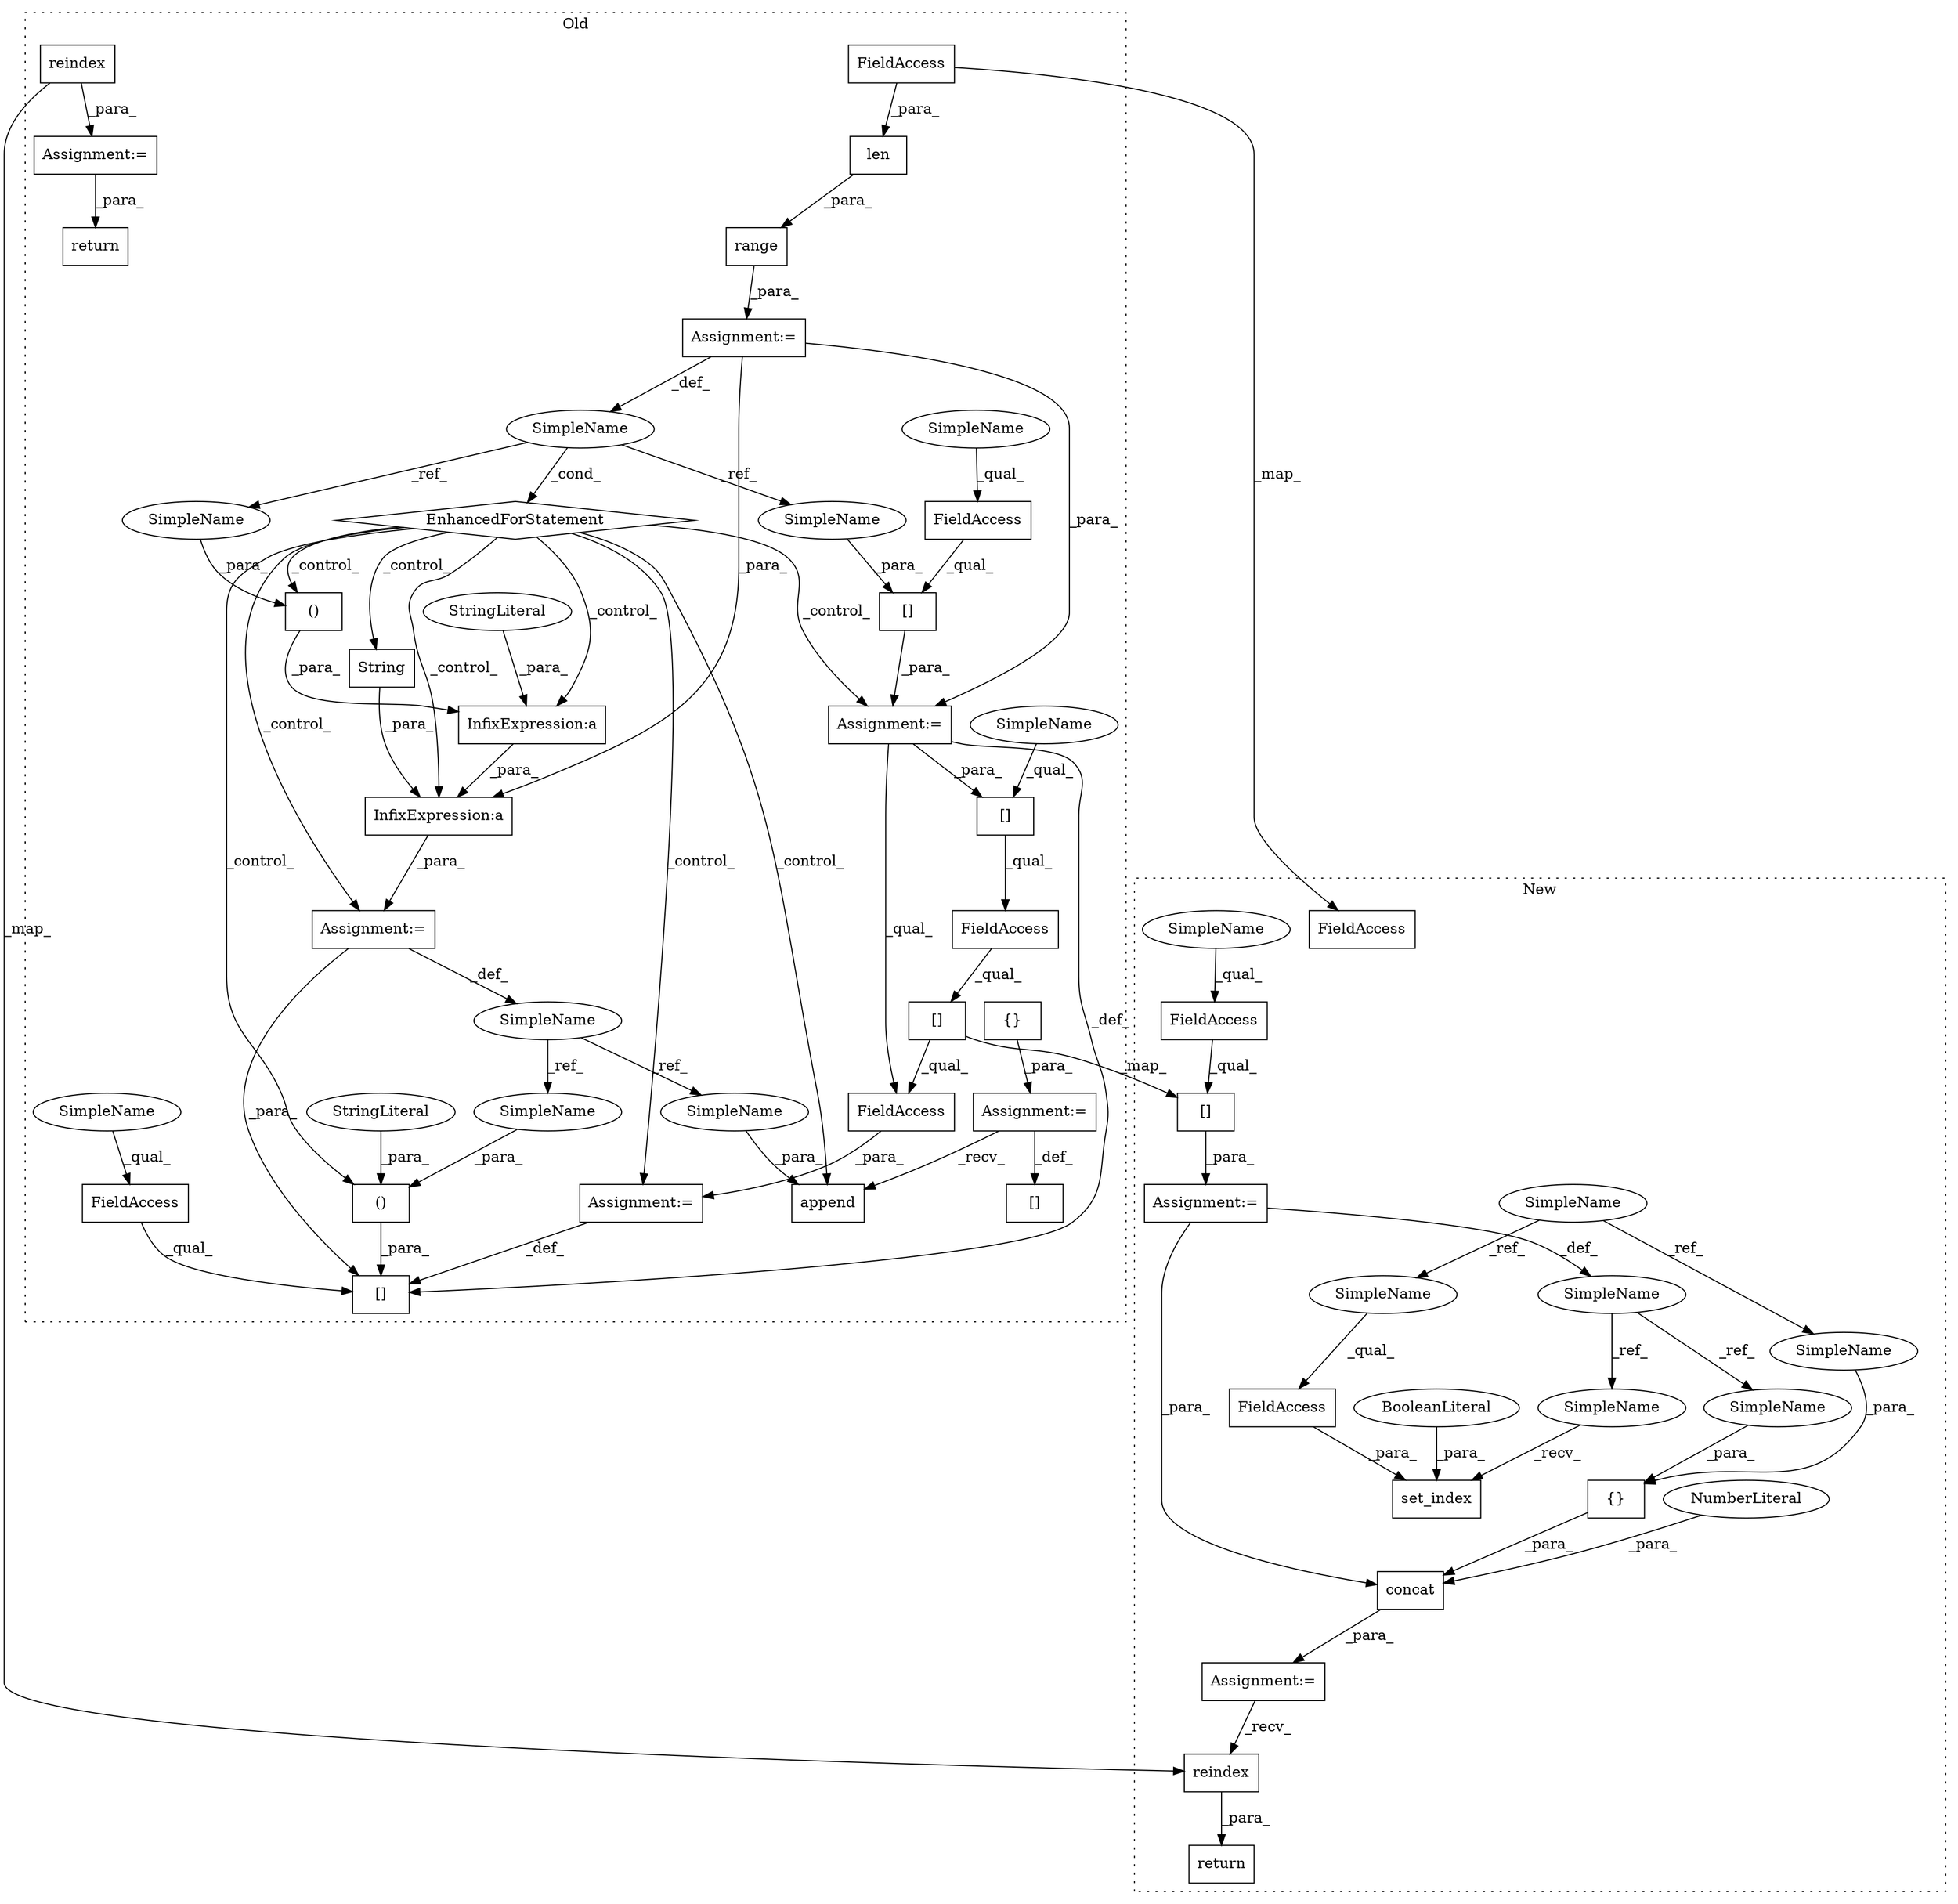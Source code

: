 digraph G {
subgraph cluster0 {
1 [label="range" a="32" s="5115,5137" l="6,1" shape="box"];
3 [label="Assignment:=" a="7" s="5050,5138" l="57,2" shape="box"];
4 [label="EnhancedForStatement" a="70" s="5050,5138" l="57,2" shape="diamond"];
5 [label="[]" a="2" s="5152,5165" l="12,1" shape="box"];
6 [label="SimpleName" a="42" s="5111" l="1" shape="ellipse"];
7 [label="Assignment:=" a="7" s="5308" l="1" shape="box"];
8 [label="len" a="32" s="5121,5136" l="4,1" shape="box"];
10 [label="FieldAccess" a="22" s="5152" l="11" shape="box"];
13 [label="[]" a="2" s="5309,5326" l="11,1" shape="box"];
14 [label="()" a="106" s="5270" l="36" shape="box"];
15 [label="InfixExpression:a" a="27" s="5205" l="12" shape="box"];
16 [label="()" a="106" s="5217" l="25" shape="box"];
17 [label="InfixExpression:a" a="27" s="5196" l="3" shape="box"];
18 [label="[]" a="2" s="5309,5314" l="4,1" shape="box"];
22 [label="SimpleName" a="42" s="5176" l="7" shape="ellipse"];
23 [label="append" a="32" s="5356,5370" l="7,1" shape="box"];
24 [label="[]" a="2" s="5255,5306" l="15,2" shape="box"];
25 [label="{}" a="4" s="5040" l="2" shape="box"];
26 [label="[]" a="2" s="5427,5486" l="5,1" shape="box"];
28 [label="FieldAccess" a="22" s="5309" l="25" shape="box"];
29 [label="FieldAccess" a="22" s="5309" l="10" shape="box"];
30 [label="FieldAccess" a="22" s="5255" l="5" shape="box"];
33 [label="reindex" a="32" s="5560,5572" l="8,1" shape="box"];
35 [label="String" a="32" s="5185,5195" l="7,1" shape="box"];
39 [label="StringLiteral" a="45" s="5200" l="5" shape="ellipse"];
40 [label="StringLiteral" a="45" s="5290" l="16" shape="ellipse"];
41 [label="Assignment:=" a="7" s="5183" l="1" shape="box"];
42 [label="Assignment:=" a="7" s="5557" l="1" shape="box"];
43 [label="Assignment:=" a="7" s="5027" l="1" shape="box"];
44 [label="Assignment:=" a="7" s="5151" l="1" shape="box"];
45 [label="return" a="41" s="5579" l="7" shape="box"];
46 [label="FieldAccess" a="22" s="5125" l="11" shape="box"];
50 [label="SimpleName" a="42" s="5152" l="3" shape="ellipse"];
51 [label="SimpleName" a="42" s="5309" l="3" shape="ellipse"];
52 [label="SimpleName" a="42" s="5363" l="7" shape="ellipse"];
53 [label="SimpleName" a="42" s="5270" l="7" shape="ellipse"];
55 [label="SimpleName" a="42" s="5241" l="1" shape="ellipse"];
56 [label="SimpleName" a="42" s="5164" l="1" shape="ellipse"];
57 [label="SimpleName" a="42" s="5255" l="1" shape="ellipse"];
label = "Old";
style="dotted";
}
subgraph cluster1 {
2 [label="return" a="41" s="5680" l="7" shape="box"];
9 [label="Assignment:=" a="7" s="5401" l="1" shape="box"];
11 [label="Assignment:=" a="7" s="5465" l="1" shape="box"];
12 [label="[]" a="2" s="5402,5416" l="8,1" shape="box"];
19 [label="{}" a="4" s="5489,5499" l="1,1" shape="box"];
20 [label="concat" a="32" s="5473,5502" l="7,1" shape="box"];
21 [label="NumberLiteral" a="34" s="5501" l="1" shape="ellipse"];
27 [label="FieldAccess" a="22" s="5402" l="7" shape="box"];
31 [label="SimpleName" a="42" s="5109" l="1" shape="ellipse"];
32 [label="FieldAccess" a="22" s="5443" l="7" shape="box"];
34 [label="reindex" a="32" s="5689,5701" l="8,1" shape="box"];
36 [label="set_index" a="32" s="5433,5455" l="10,1" shape="box"];
37 [label="BooleanLiteral" a="9" s="5451" l="4" shape="ellipse"];
38 [label="SimpleName" a="42" s="5394" l="7" shape="ellipse"];
47 [label="FieldAccess" a="22" s="5612" l="11" shape="box"];
48 [label="SimpleName" a="42" s="5443" l="1" shape="ellipse"];
49 [label="SimpleName" a="42" s="5498" l="1" shape="ellipse"];
54 [label="SimpleName" a="42" s="5402" l="3" shape="ellipse"];
58 [label="SimpleName" a="42" s="5425" l="7" shape="ellipse"];
59 [label="SimpleName" a="42" s="5490" l="7" shape="ellipse"];
label = "New";
style="dotted";
}
1 -> 3 [label="_para_"];
3 -> 6 [label="_def_"];
3 -> 17 [label="_para_"];
3 -> 44 [label="_para_"];
4 -> 7 [label="_control_"];
4 -> 41 [label="_control_"];
4 -> 15 [label="_control_"];
4 -> 17 [label="_control_"];
4 -> 23 [label="_control_"];
4 -> 35 [label="_control_"];
4 -> 16 [label="_control_"];
4 -> 14 [label="_control_"];
4 -> 44 [label="_control_"];
5 -> 44 [label="_para_"];
6 -> 4 [label="_cond_"];
6 -> 56 [label="_ref_"];
6 -> 55 [label="_ref_"];
7 -> 24 [label="_def_"];
8 -> 1 [label="_para_"];
9 -> 20 [label="_para_"];
9 -> 38 [label="_def_"];
10 -> 5 [label="_qual_"];
11 -> 34 [label="_recv_"];
12 -> 9 [label="_para_"];
13 -> 28 [label="_qual_"];
13 -> 12 [label="_map_"];
14 -> 24 [label="_para_"];
15 -> 17 [label="_para_"];
16 -> 15 [label="_para_"];
17 -> 41 [label="_para_"];
18 -> 29 [label="_qual_"];
19 -> 20 [label="_para_"];
20 -> 11 [label="_para_"];
21 -> 20 [label="_para_"];
22 -> 53 [label="_ref_"];
22 -> 52 [label="_ref_"];
25 -> 43 [label="_para_"];
27 -> 12 [label="_qual_"];
28 -> 7 [label="_para_"];
29 -> 13 [label="_qual_"];
30 -> 24 [label="_qual_"];
31 -> 49 [label="_ref_"];
31 -> 48 [label="_ref_"];
32 -> 36 [label="_para_"];
33 -> 34 [label="_map_"];
33 -> 42 [label="_para_"];
34 -> 2 [label="_para_"];
35 -> 17 [label="_para_"];
37 -> 36 [label="_para_"];
38 -> 58 [label="_ref_"];
38 -> 59 [label="_ref_"];
39 -> 15 [label="_para_"];
40 -> 14 [label="_para_"];
41 -> 22 [label="_def_"];
41 -> 24 [label="_para_"];
42 -> 45 [label="_para_"];
43 -> 23 [label="_recv_"];
43 -> 26 [label="_def_"];
44 -> 18 [label="_para_"];
44 -> 28 [label="_qual_"];
44 -> 24 [label="_def_"];
46 -> 47 [label="_map_"];
46 -> 8 [label="_para_"];
48 -> 32 [label="_qual_"];
49 -> 19 [label="_para_"];
50 -> 10 [label="_qual_"];
51 -> 18 [label="_qual_"];
52 -> 23 [label="_para_"];
53 -> 14 [label="_para_"];
54 -> 27 [label="_qual_"];
55 -> 16 [label="_para_"];
56 -> 5 [label="_para_"];
57 -> 30 [label="_qual_"];
58 -> 36 [label="_recv_"];
59 -> 19 [label="_para_"];
}